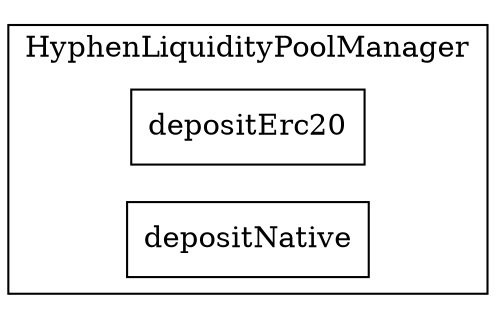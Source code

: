 strict digraph {
rankdir="LR"
node [shape=box]
subgraph cluster_27_HyphenLiquidityPoolManager {
label = "HyphenLiquidityPoolManager"
"27_depositErc20" [label="depositErc20"]
"27_depositNative" [label="depositNative"]
}subgraph cluster_solidity {
label = "[Solidity]"
}
}